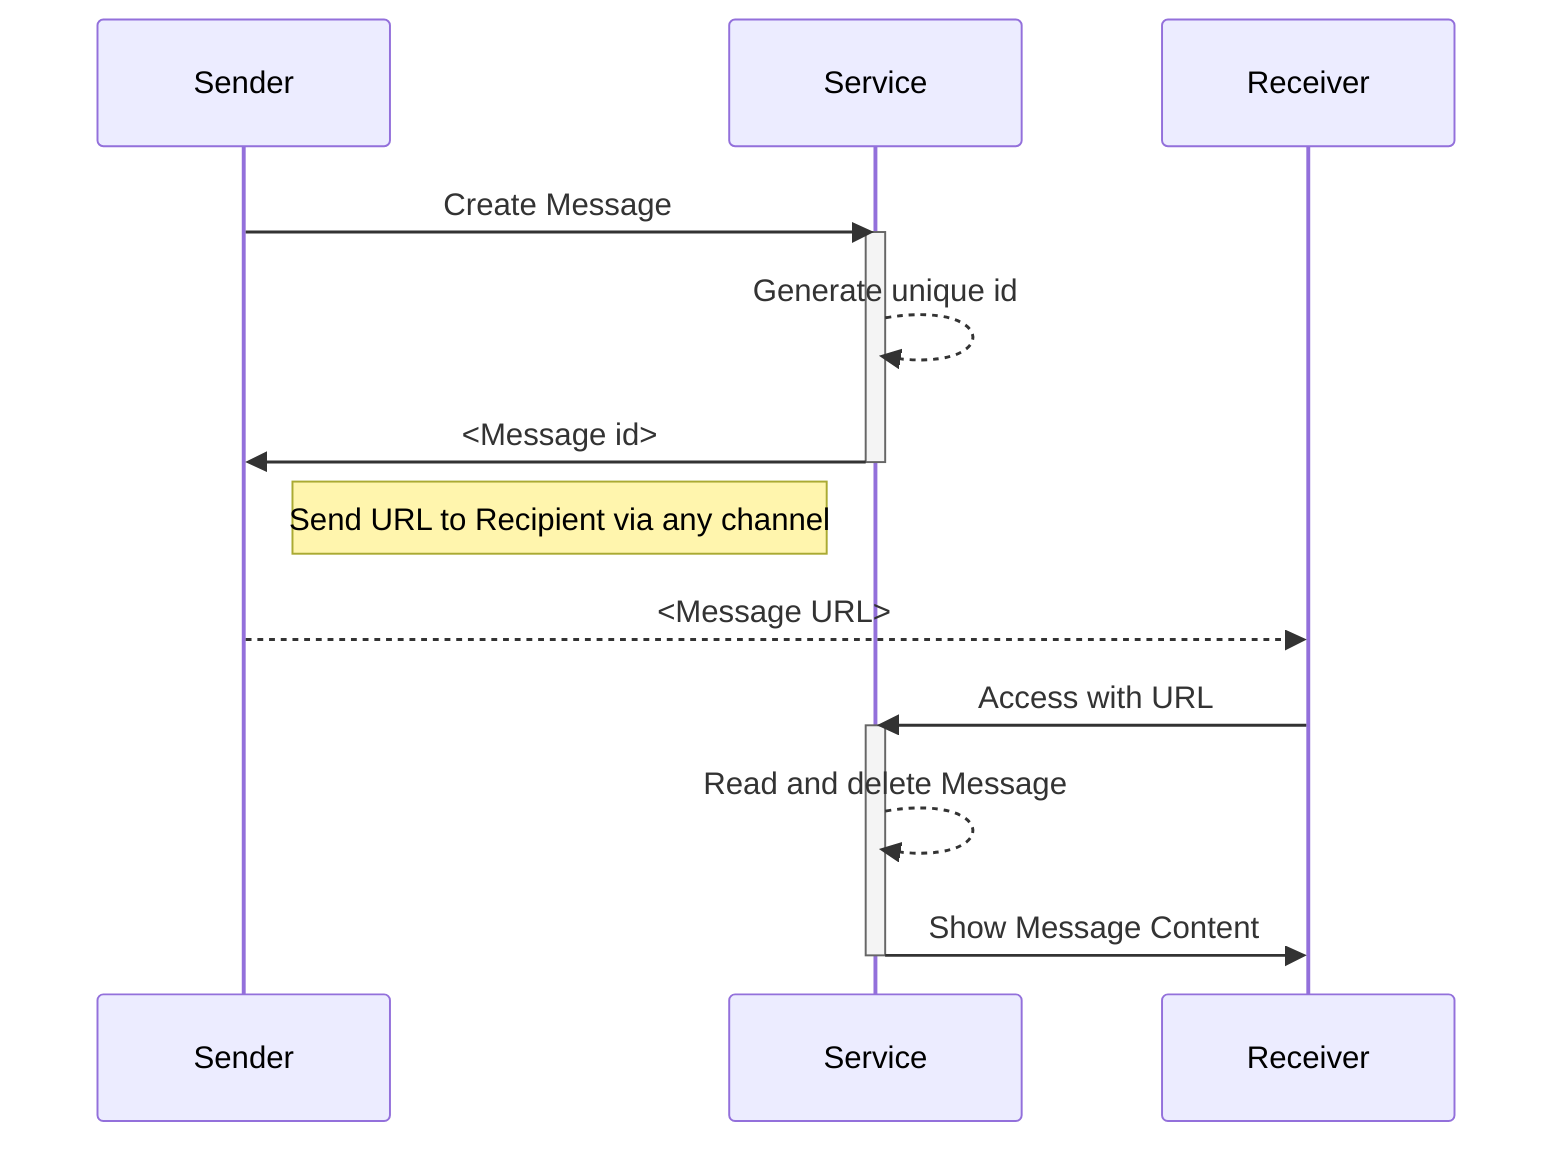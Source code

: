 sequenceDiagram
    participant S as Sender
    participant API as Service
    participant R as Receiver

    S ->> API: Create Message
    activate API
        API -->>API: Generate unique id
        API->> S: <Message id>
    deactivate API
    note right of S: Send URL to Recipient via any channel
    S -->> R: <Message URL>
    R ->> API: Access with URL
    activate API
        API -->> API: Read and delete Message    
        API ->> R: Show Message Content
    deactivate API